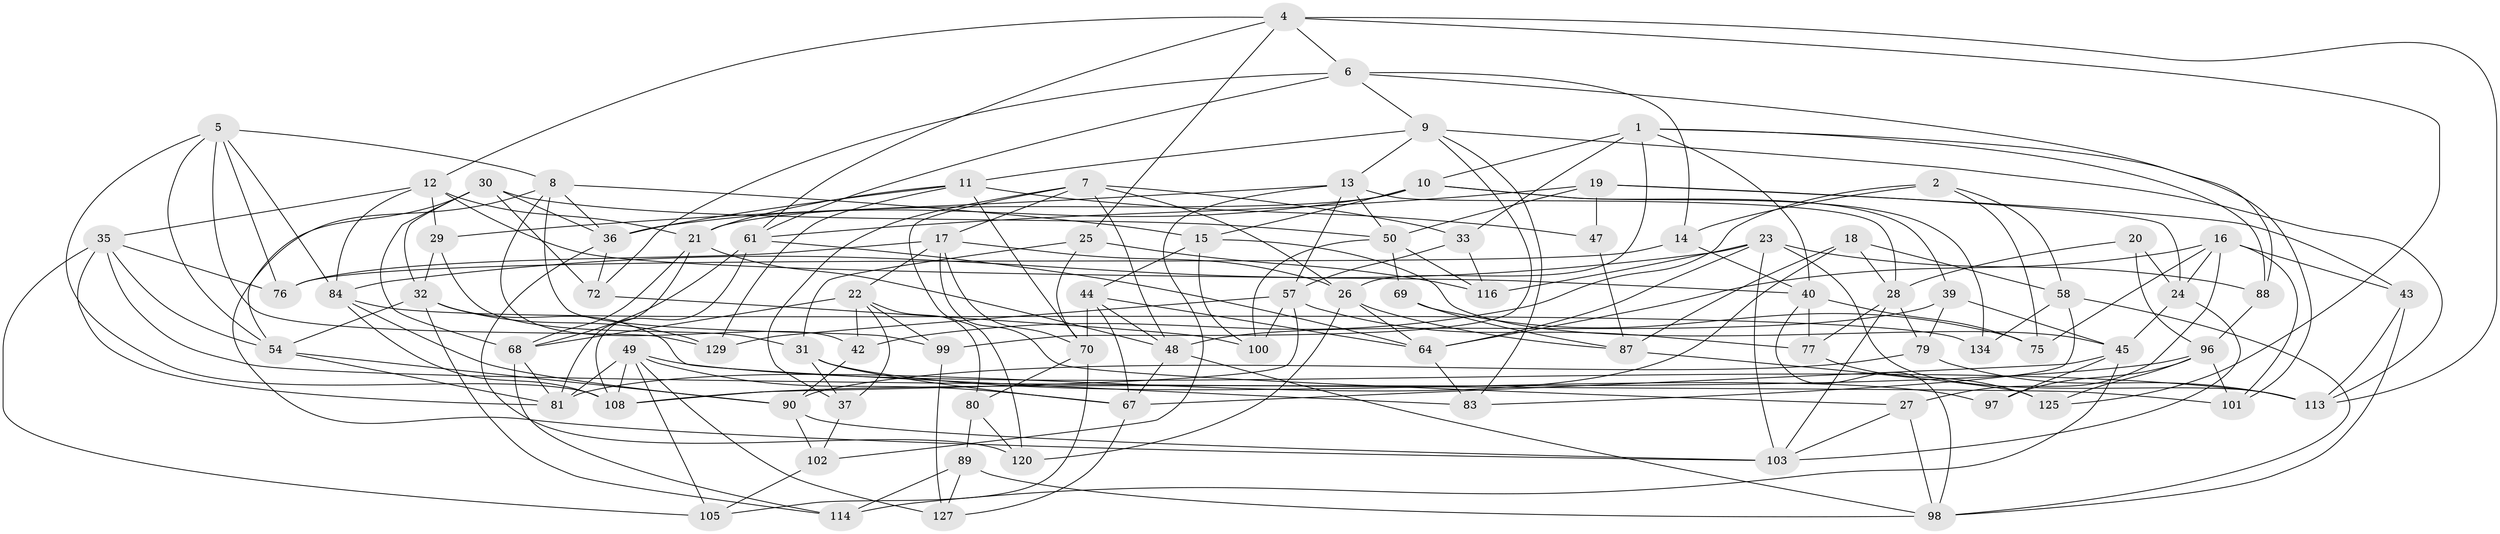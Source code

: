// Generated by graph-tools (version 1.1) at 2025/52/02/27/25 19:52:32]
// undirected, 85 vertices, 213 edges
graph export_dot {
graph [start="1"]
  node [color=gray90,style=filled];
  1 [super="+3"];
  2;
  4 [super="+106"];
  5 [super="+38"];
  6 [super="+52"];
  7 [super="+117"];
  8 [super="+86"];
  9 [super="+63"];
  10 [super="+53"];
  11 [super="+71"];
  12 [super="+92"];
  13 [super="+94"];
  14;
  15 [super="+46"];
  16 [super="+133"];
  17 [super="+34"];
  18;
  19 [super="+95"];
  20;
  21 [super="+41"];
  22 [super="+73"];
  23 [super="+132"];
  24 [super="+62"];
  25;
  26 [super="+51"];
  27;
  28 [super="+55"];
  29;
  30 [super="+126"];
  31 [super="+66"];
  32 [super="+119"];
  33;
  35 [super="+93"];
  36 [super="+109"];
  37;
  39;
  40 [super="+65"];
  42;
  43;
  44 [super="+59"];
  45 [super="+78"];
  47;
  48 [super="+118"];
  49 [super="+56"];
  50 [super="+110"];
  54 [super="+111"];
  57 [super="+60"];
  58 [super="+74"];
  61 [super="+121"];
  64 [super="+107"];
  67 [super="+91"];
  68 [super="+82"];
  69;
  70 [super="+85"];
  72;
  75;
  76;
  77;
  79;
  80;
  81 [super="+104"];
  83;
  84 [super="+112"];
  87 [super="+115"];
  88;
  89;
  90 [super="+131"];
  96 [super="+122"];
  97;
  98 [super="+123"];
  99;
  100;
  101;
  102;
  103 [super="+128"];
  105;
  108 [super="+124"];
  113 [super="+130"];
  114;
  116;
  120;
  125;
  127;
  129;
  134;
  1 -- 88;
  1 -- 101;
  1 -- 10;
  1 -- 40;
  1 -- 26;
  1 -- 33;
  2 -- 14;
  2 -- 75;
  2 -- 58;
  2 -- 42;
  4 -- 125;
  4 -- 25;
  4 -- 61;
  4 -- 113;
  4 -- 12;
  4 -- 6;
  5 -- 54;
  5 -- 129;
  5 -- 84;
  5 -- 8;
  5 -- 108;
  5 -- 76;
  6 -- 14;
  6 -- 88;
  6 -- 61;
  6 -- 72;
  6 -- 9;
  7 -- 120;
  7 -- 33;
  7 -- 48;
  7 -- 26;
  7 -- 37;
  7 -- 17;
  8 -- 103;
  8 -- 15;
  8 -- 42;
  8 -- 99;
  8 -- 36;
  9 -- 99;
  9 -- 113;
  9 -- 83;
  9 -- 13;
  9 -- 11;
  10 -- 134;
  10 -- 15;
  10 -- 39;
  10 -- 21;
  10 -- 36;
  11 -- 47;
  11 -- 36;
  11 -- 70;
  11 -- 129;
  11 -- 21;
  12 -- 40;
  12 -- 21;
  12 -- 35;
  12 -- 29;
  12 -- 84;
  13 -- 29;
  13 -- 50;
  13 -- 102;
  13 -- 57;
  13 -- 28;
  14 -- 76;
  14 -- 40;
  15 -- 44 [weight=2];
  15 -- 100;
  15 -- 45;
  16 -- 101;
  16 -- 27;
  16 -- 64;
  16 -- 75;
  16 -- 43;
  16 -- 24;
  17 -- 76;
  17 -- 27;
  17 -- 22;
  17 -- 26;
  17 -- 70;
  18 -- 58;
  18 -- 87;
  18 -- 28;
  18 -- 81;
  19 -- 24;
  19 -- 47 [weight=2];
  19 -- 50;
  19 -- 43;
  19 -- 61;
  20 -- 24 [weight=2];
  20 -- 28;
  20 -- 96;
  21 -- 81;
  21 -- 48;
  21 -- 68;
  22 -- 99;
  22 -- 68;
  22 -- 42;
  22 -- 80;
  22 -- 37;
  23 -- 88;
  23 -- 116;
  23 -- 113;
  23 -- 84;
  23 -- 103;
  23 -- 64;
  24 -- 103;
  24 -- 45;
  25 -- 31;
  25 -- 70;
  25 -- 116;
  26 -- 120;
  26 -- 87;
  26 -- 64;
  27 -- 98;
  27 -- 103;
  28 -- 79;
  28 -- 77;
  28 -- 103;
  29 -- 31;
  29 -- 32;
  30 -- 32;
  30 -- 50;
  30 -- 54;
  30 -- 72;
  30 -- 36;
  30 -- 68;
  31 -- 97 [weight=2];
  31 -- 67;
  31 -- 37;
  32 -- 129;
  32 -- 114;
  32 -- 83;
  32 -- 54;
  33 -- 116;
  33 -- 57;
  35 -- 81;
  35 -- 101;
  35 -- 76;
  35 -- 105;
  35 -- 54;
  36 -- 72;
  36 -- 120;
  37 -- 102;
  39 -- 48;
  39 -- 79;
  39 -- 45;
  40 -- 77;
  40 -- 75;
  40 -- 98;
  42 -- 90;
  43 -- 113;
  43 -- 98;
  44 -- 64;
  44 -- 48;
  44 -- 67;
  44 -- 70;
  45 -- 114;
  45 -- 97;
  45 -- 67;
  47 -- 87;
  48 -- 98;
  48 -- 67;
  49 -- 105;
  49 -- 113;
  49 -- 127;
  49 -- 108;
  49 -- 81;
  49 -- 67;
  50 -- 100;
  50 -- 69;
  50 -- 116;
  54 -- 90;
  54 -- 81;
  57 -- 129;
  57 -- 77;
  57 -- 100;
  57 -- 108;
  58 -- 134 [weight=2];
  58 -- 83;
  58 -- 98;
  61 -- 68;
  61 -- 64;
  61 -- 108;
  64 -- 83;
  67 -- 127;
  68 -- 81;
  68 -- 114;
  69 -- 87 [weight=2];
  69 -- 75;
  70 -- 105;
  70 -- 80;
  72 -- 100;
  77 -- 125;
  79 -- 90;
  79 -- 113;
  80 -- 89;
  80 -- 120;
  84 -- 90;
  84 -- 134;
  84 -- 108;
  87 -- 125;
  88 -- 96;
  89 -- 127;
  89 -- 114;
  89 -- 98;
  90 -- 102;
  90 -- 103;
  96 -- 101;
  96 -- 125;
  96 -- 97;
  96 -- 108;
  99 -- 127;
  102 -- 105;
}
